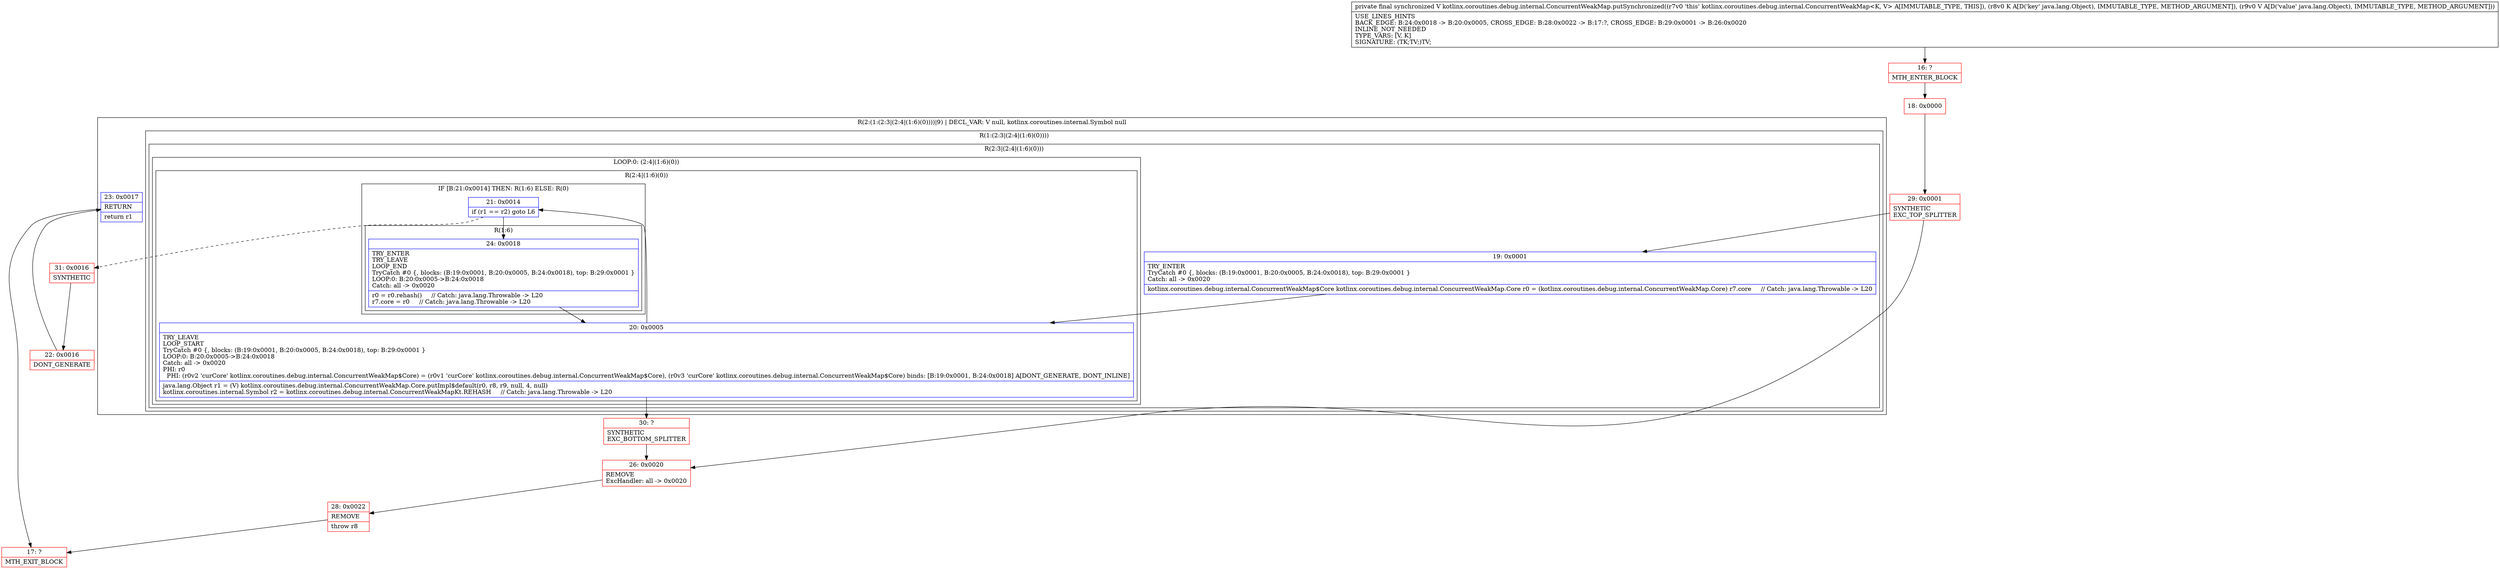 digraph "CFG forkotlinx.coroutines.debug.internal.ConcurrentWeakMap.putSynchronized(Ljava\/lang\/Object;Ljava\/lang\/Object;)Ljava\/lang\/Object;" {
subgraph cluster_Region_1013804436 {
label = "R(2:(1:(2:3|(2:4|(1:6)(0))))|9) | DECL_VAR: V null, kotlinx.coroutines.internal.Symbol null\l";
node [shape=record,color=blue];
subgraph cluster_Region_2124586382 {
label = "R(1:(2:3|(2:4|(1:6)(0))))";
node [shape=record,color=blue];
subgraph cluster_Region_1047125867 {
label = "R(2:3|(2:4|(1:6)(0)))";
node [shape=record,color=blue];
Node_19 [shape=record,label="{19\:\ 0x0001|TRY_ENTER\lTryCatch #0 \{, blocks: (B:19:0x0001, B:20:0x0005, B:24:0x0018), top: B:29:0x0001 \}\lCatch: all \-\> 0x0020\l|kotlinx.coroutines.debug.internal.ConcurrentWeakMap$Core kotlinx.coroutines.debug.internal.ConcurrentWeakMap.Core r0 = (kotlinx.coroutines.debug.internal.ConcurrentWeakMap.Core) r7.core     \/\/ Catch: java.lang.Throwable \-\> L20\l}"];
subgraph cluster_LoopRegion_1644888676 {
label = "LOOP:0: (2:4|(1:6)(0))";
node [shape=record,color=blue];
subgraph cluster_Region_606866077 {
label = "R(2:4|(1:6)(0))";
node [shape=record,color=blue];
Node_20 [shape=record,label="{20\:\ 0x0005|TRY_LEAVE\lLOOP_START\lTryCatch #0 \{, blocks: (B:19:0x0001, B:20:0x0005, B:24:0x0018), top: B:29:0x0001 \}\lLOOP:0: B:20:0x0005\-\>B:24:0x0018\lCatch: all \-\> 0x0020\lPHI: r0 \l  PHI: (r0v2 'curCore' kotlinx.coroutines.debug.internal.ConcurrentWeakMap$Core) = (r0v1 'curCore' kotlinx.coroutines.debug.internal.ConcurrentWeakMap$Core), (r0v3 'curCore' kotlinx.coroutines.debug.internal.ConcurrentWeakMap$Core) binds: [B:19:0x0001, B:24:0x0018] A[DONT_GENERATE, DONT_INLINE]\l|java.lang.Object r1 = (V) kotlinx.coroutines.debug.internal.ConcurrentWeakMap.Core.putImpl$default(r0, r8, r9, null, 4, null)\lkotlinx.coroutines.internal.Symbol r2 = kotlinx.coroutines.debug.internal.ConcurrentWeakMapKt.REHASH     \/\/ Catch: java.lang.Throwable \-\> L20\l}"];
subgraph cluster_IfRegion_1276076537 {
label = "IF [B:21:0x0014] THEN: R(1:6) ELSE: R(0)";
node [shape=record,color=blue];
Node_21 [shape=record,label="{21\:\ 0x0014|if (r1 == r2) goto L6\l}"];
subgraph cluster_Region_1294233037 {
label = "R(1:6)";
node [shape=record,color=blue];
Node_24 [shape=record,label="{24\:\ 0x0018|TRY_ENTER\lTRY_LEAVE\lLOOP_END\lTryCatch #0 \{, blocks: (B:19:0x0001, B:20:0x0005, B:24:0x0018), top: B:29:0x0001 \}\lLOOP:0: B:20:0x0005\-\>B:24:0x0018\lCatch: all \-\> 0x0020\l|r0 = r0.rehash()     \/\/ Catch: java.lang.Throwable \-\> L20\lr7.core = r0     \/\/ Catch: java.lang.Throwable \-\> L20\l}"];
}
subgraph cluster_Region_1155897400 {
label = "R(0)";
node [shape=record,color=blue];
}
}
}
}
}
}
Node_23 [shape=record,label="{23\:\ 0x0017|RETURN\l|return r1\l}"];
}
Node_16 [shape=record,color=red,label="{16\:\ ?|MTH_ENTER_BLOCK\l}"];
Node_18 [shape=record,color=red,label="{18\:\ 0x0000}"];
Node_29 [shape=record,color=red,label="{29\:\ 0x0001|SYNTHETIC\lEXC_TOP_SPLITTER\l}"];
Node_31 [shape=record,color=red,label="{31\:\ 0x0016|SYNTHETIC\l}"];
Node_22 [shape=record,color=red,label="{22\:\ 0x0016|DONT_GENERATE\l}"];
Node_17 [shape=record,color=red,label="{17\:\ ?|MTH_EXIT_BLOCK\l}"];
Node_30 [shape=record,color=red,label="{30\:\ ?|SYNTHETIC\lEXC_BOTTOM_SPLITTER\l}"];
Node_26 [shape=record,color=red,label="{26\:\ 0x0020|REMOVE\lExcHandler: all \-\> 0x0020\l}"];
Node_28 [shape=record,color=red,label="{28\:\ 0x0022|REMOVE\l|throw r8\l}"];
MethodNode[shape=record,label="{private final synchronized V kotlinx.coroutines.debug.internal.ConcurrentWeakMap.putSynchronized((r7v0 'this' kotlinx.coroutines.debug.internal.ConcurrentWeakMap\<K, V\> A[IMMUTABLE_TYPE, THIS]), (r8v0 K A[D('key' java.lang.Object), IMMUTABLE_TYPE, METHOD_ARGUMENT]), (r9v0 V A[D('value' java.lang.Object), IMMUTABLE_TYPE, METHOD_ARGUMENT]))  | USE_LINES_HINTS\lBACK_EDGE: B:24:0x0018 \-\> B:20:0x0005, CROSS_EDGE: B:28:0x0022 \-\> B:17:?, CROSS_EDGE: B:29:0x0001 \-\> B:26:0x0020\lINLINE_NOT_NEEDED\lTYPE_VARS: [V, K]\lSIGNATURE: (TK;TV;)TV;\l}"];
MethodNode -> Node_16;Node_19 -> Node_20;
Node_20 -> Node_21;
Node_20 -> Node_30;
Node_21 -> Node_24;
Node_21 -> Node_31[style=dashed];
Node_24 -> Node_20;
Node_23 -> Node_17;
Node_16 -> Node_18;
Node_18 -> Node_29;
Node_29 -> Node_19;
Node_29 -> Node_26;
Node_31 -> Node_22;
Node_22 -> Node_23;
Node_30 -> Node_26;
Node_26 -> Node_28;
Node_28 -> Node_17;
}

